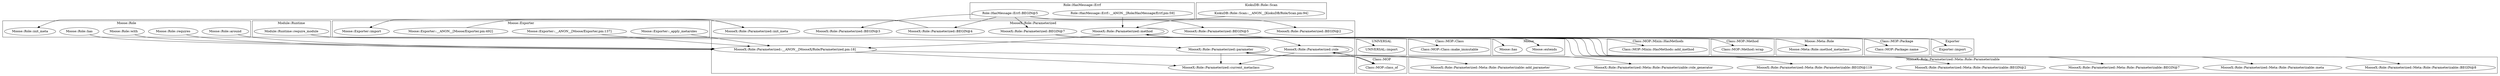 digraph {
graph [overlap=false]
subgraph cluster_Class_MOP_Mixin_HasMethods {
	label="Class::MOP::Mixin::HasMethods";
	"Class::MOP::Mixin::HasMethods::add_method";
}
subgraph cluster_Class_MOP_Method {
	label="Class::MOP::Method";
	"Class::MOP::Method::wrap";
}
subgraph cluster_UNIVERSAL {
	label="UNIVERSAL";
	"UNIVERSAL::import";
}
subgraph cluster_Role_HasMessage_Errf {
	label="Role::HasMessage::Errf";
	"Role::HasMessage::Errf::BEGIN@5";
	"Role::HasMessage::Errf::__ANON__[Role/HasMessage/Errf.pm:59]";
}
subgraph cluster_Moose_Meta_Role {
	label="Moose::Meta::Role";
	"Moose::Meta::Role::method_metaclass";
}
subgraph cluster_Class_MOP_Class {
	label="Class::MOP::Class";
	"Class::MOP::Class::make_immutable";
}
subgraph cluster_Moose_Role {
	label="Moose::Role";
	"Moose::Role::with";
	"Moose::Role::has";
	"Moose::Role::around";
	"Moose::Role::requires";
	"Moose::Role::init_meta";
}
subgraph cluster_Moose {
	label="Moose";
	"Moose::has";
	"Moose::extends";
}
subgraph cluster_MooseX_Role_Parameterized_Meta_Role_Parameterizable {
	label="MooseX::Role::Parameterized::Meta::Role::Parameterizable";
	"MooseX::Role::Parameterized::Meta::Role::Parameterizable::add_parameter";
	"MooseX::Role::Parameterized::Meta::Role::Parameterizable::BEGIN@8";
	"MooseX::Role::Parameterized::Meta::Role::Parameterizable::role_generator";
	"MooseX::Role::Parameterized::Meta::Role::Parameterizable::BEGIN@119";
	"MooseX::Role::Parameterized::Meta::Role::Parameterizable::BEGIN@2";
	"MooseX::Role::Parameterized::Meta::Role::Parameterizable::BEGIN@7";
	"MooseX::Role::Parameterized::Meta::Role::Parameterizable::meta";
}
subgraph cluster_Module_Runtime {
	label="Module::Runtime";
	"Module::Runtime::require_module";
}
subgraph cluster_Exporter {
	label="Exporter";
	"Exporter::import";
}
subgraph cluster_KiokuDB_Role_Scan {
	label="KiokuDB::Role::Scan";
	"KiokuDB::Role::Scan::__ANON__[KiokuDB/Role/Scan.pm:94]";
}
subgraph cluster_MooseX_Role_Parameterized {
	label="MooseX::Role::Parameterized";
	"MooseX::Role::Parameterized::__ANON__[MooseX/Role/Parameterized.pm:18]";
	"MooseX::Role::Parameterized::current_metaclass";
	"MooseX::Role::Parameterized::BEGIN@4";
	"MooseX::Role::Parameterized::BEGIN@3";
	"MooseX::Role::Parameterized::BEGIN@7";
	"MooseX::Role::Parameterized::BEGIN@2";
	"MooseX::Role::Parameterized::parameter";
	"MooseX::Role::Parameterized::init_meta";
	"MooseX::Role::Parameterized::method";
	"MooseX::Role::Parameterized::BEGIN@5";
	"MooseX::Role::Parameterized::role";
}
subgraph cluster_Moose_Exporter {
	label="Moose::Exporter";
	"Moose::Exporter::__ANON__[Moose/Exporter.pm:492]";
	"Moose::Exporter::_apply_metaroles";
	"Moose::Exporter::__ANON__[Moose/Exporter.pm:137]";
	"Moose::Exporter::import";
}
subgraph cluster_Class_MOP {
	label="Class::MOP";
	"Class::MOP::class_of";
}
subgraph cluster_Class_MOP_Package {
	label="Class::MOP::Package";
	"Class::MOP::Package::name";
}
"Moose::Exporter::_apply_metaroles" -> "MooseX::Role::Parameterized::__ANON__[MooseX/Role/Parameterized.pm:18]";
"MooseX::Role::Parameterized::method" -> "MooseX::Role::Parameterized::__ANON__[MooseX/Role/Parameterized.pm:18]";
"Moose::Role::with" -> "MooseX::Role::Parameterized::__ANON__[MooseX/Role/Parameterized.pm:18]";
"Moose::Exporter::__ANON__[Moose/Exporter.pm:137]" -> "MooseX::Role::Parameterized::__ANON__[MooseX/Role/Parameterized.pm:18]";
"Moose::Role::has" -> "MooseX::Role::Parameterized::__ANON__[MooseX/Role/Parameterized.pm:18]";
"Moose::Role::around" -> "MooseX::Role::Parameterized::__ANON__[MooseX/Role/Parameterized.pm:18]";
"Moose::Role::requires" -> "MooseX::Role::Parameterized::__ANON__[MooseX/Role/Parameterized.pm:18]";
"MooseX::Role::Parameterized::method" -> "Class::MOP::Method::wrap";
"MooseX::Role::Parameterized::BEGIN@7" -> "Moose::extends";
"KiokuDB::Role::Scan::__ANON__[KiokuDB/Role/Scan.pm:94]" -> "MooseX::Role::Parameterized::method";
"MooseX::Role::Parameterized::method" -> "MooseX::Role::Parameterized::method";
"Role::HasMessage::Errf::__ANON__[Role/HasMessage/Errf.pm:59]" -> "MooseX::Role::Parameterized::method";
"MooseX::Role::Parameterized::parameter" -> "MooseX::Role::Parameterized::Meta::Role::Parameterizable::add_parameter";
"MooseX::Role::Parameterized::BEGIN@7" -> "UNIVERSAL::import";
"MooseX::Role::Parameterized::BEGIN@7" -> "MooseX::Role::Parameterized::Meta::Role::Parameterizable::meta";
"MooseX::Role::Parameterized::BEGIN@7" -> "Moose::has";
"Role::HasMessage::Errf::BEGIN@5" -> "MooseX::Role::Parameterized::BEGIN@2";
"MooseX::Role::Parameterized::BEGIN@7" -> "MooseX::Role::Parameterized::Meta::Role::Parameterizable::BEGIN@7";
"Role::HasMessage::Errf::BEGIN@5" -> "MooseX::Role::Parameterized::BEGIN@4";
"MooseX::Role::Parameterized::BEGIN@7" -> "MooseX::Role::Parameterized::Meta::Role::Parameterizable::BEGIN@2";
"Moose::Exporter::__ANON__[Moose/Exporter.pm:492]" -> "MooseX::Role::Parameterized::init_meta";
"MooseX::Role::Parameterized::BEGIN@7" -> "MooseX::Role::Parameterized::Meta::Role::Parameterizable::BEGIN@119";
"MooseX::Role::Parameterized::init_meta" -> "Moose::Role::init_meta";
"MooseX::Role::Parameterized::method" -> "Class::MOP::Mixin::HasMethods::add_method";
"Role::HasMessage::Errf::BEGIN@5" -> "MooseX::Role::Parameterized::BEGIN@5";
"MooseX::Role::Parameterized::BEGIN@4" -> "Moose::Exporter::import";
"Module::Runtime::require_module" -> "MooseX::Role::Parameterized::role";
"MooseX::Role::Parameterized::role" -> "MooseX::Role::Parameterized::role";
"MooseX::Role::Parameterized::BEGIN@5" -> "Exporter::import";
"MooseX::Role::Parameterized::__ANON__[MooseX/Role/Parameterized.pm:18]" -> "MooseX::Role::Parameterized::current_metaclass";
"MooseX::Role::Parameterized::parameter" -> "MooseX::Role::Parameterized::current_metaclass";
"MooseX::Role::Parameterized::role" -> "MooseX::Role::Parameterized::current_metaclass";
"MooseX::Role::Parameterized::role" -> "MooseX::Role::Parameterized::Meta::Role::Parameterizable::role_generator";
"Role::HasMessage::Errf::BEGIN@5" -> "MooseX::Role::Parameterized::BEGIN@7";
"MooseX::Role::Parameterized::method" -> "Moose::Meta::Role::method_metaclass";
"MooseX::Role::Parameterized::parameter" -> "MooseX::Role::Parameterized::parameter";
"Module::Runtime::require_module" -> "MooseX::Role::Parameterized::parameter";
"MooseX::Role::Parameterized::BEGIN@7" -> "Class::MOP::Class::make_immutable";
"Role::HasMessage::Errf::BEGIN@5" -> "MooseX::Role::Parameterized::BEGIN@3";
"MooseX::Role::Parameterized::BEGIN@7" -> "MooseX::Role::Parameterized::Meta::Role::Parameterizable::BEGIN@8";
"MooseX::Role::Parameterized::__ANON__[MooseX/Role/Parameterized.pm:18]" -> "Class::MOP::class_of";
"MooseX::Role::Parameterized::parameter" -> "Class::MOP::class_of";
"MooseX::Role::Parameterized::role" -> "Class::MOP::class_of";
"MooseX::Role::Parameterized::method" -> "Class::MOP::Package::name";
}
